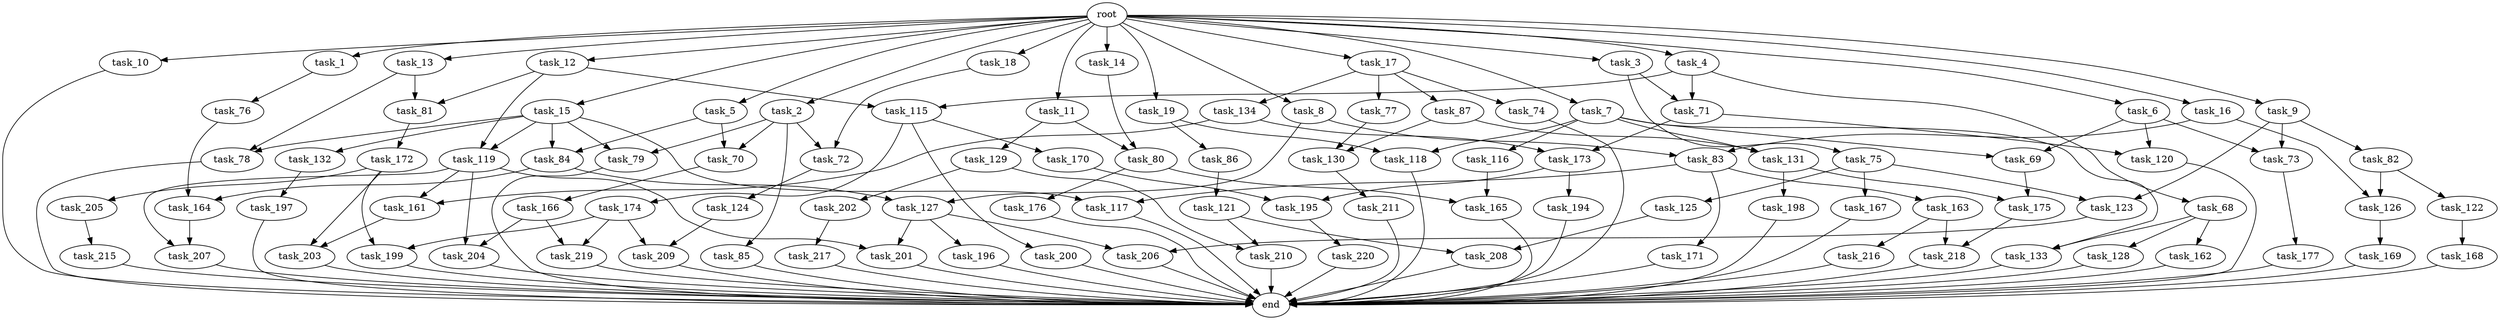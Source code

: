 digraph G {
  task_19 [size="10.240000"];
  task_177 [size="4209067950.080000"];
  task_171 [size="3092376453.120000"];
  task_207 [size="6356551598.080000"];
  task_15 [size="10.240000"];
  task_128 [size="343597383.680000"];
  task_1 [size="10.240000"];
  task_18 [size="10.240000"];
  task_195 [size="2920577761.280000"];
  task_176 [size="4209067950.080000"];
  task_79 [size="4982162063.360000"];
  task_209 [size="3435973836.800000"];
  task_210 [size="9105330667.520000"];
  task_16 [size="10.240000"];
  task_68 [size="343597383.680000"];
  task_162 [size="343597383.680000"];
  task_217 [size="773094113.280000"];
  task_74 [size="6957847019.520000"];
  task_219 [size="1717986918.400000"];
  task_220 [size="8589934592.000000"];
  task_83 [size="7730941132.800000"];
  task_72 [size="12799002542.080000"];
  task_84 [size="3865470566.400000"];
  task_11 [size="10.240000"];
  task_133 [size="1717986918.400000"];
  task_2 [size="10.240000"];
  task_10 [size="10.240000"];
  task_85 [size="4209067950.080000"];
  task_127 [size="7730941132.800000"];
  task_123 [size="7730941132.800000"];
  task_211 [size="6957847019.520000"];
  task_166 [size="3092376453.120000"];
  task_81 [size="3865470566.400000"];
  task_122 [size="1374389534.720000"];
  task_17 [size="10.240000"];
  task_174 [size="6957847019.520000"];
  task_199 [size="4552665333.760000"];
  task_218 [size="9363028705.280001"];
  task_203 [size="7301444403.200000"];
  task_172 [size="8589934592.000000"];
  task_13 [size="10.240000"];
  task_77 [size="6957847019.520000"];
  task_194 [size="773094113.280000"];
  task_197 [size="2147483648.000000"];
  task_167 [size="773094113.280000"];
  task_70 [size="7301444403.200000"];
  task_80 [size="6356551598.080000"];
  end [size="0.000000"];
  task_170 [size="6957847019.520000"];
  task_9 [size="10.240000"];
  task_78 [size="1546188226.560000"];
  task_165 [size="4982162063.360000"];
  task_163 [size="3092376453.120000"];
  task_86 [size="2147483648.000000"];
  task_202 [size="2147483648.000000"];
  task_69 [size="8332236554.240000"];
  task_118 [size="3521873182.720000"];
  task_196 [size="1374389534.720000"];
  task_201 [size="3521873182.720000"];
  task_198 [size="4209067950.080000"];
  task_168 [size="4209067950.080000"];
  task_206 [size="4466765987.840000"];
  task_12 [size="10.240000"];
  task_121 [size="4209067950.080000"];
  task_129 [size="2147483648.000000"];
  task_82 [size="6957847019.520000"];
  task_3 [size="10.240000"];
  task_126 [size="8332236554.240000"];
  task_216 [size="773094113.280000"];
  task_169 [size="773094113.280000"];
  task_5 [size="10.240000"];
  task_76 [size="6957847019.520000"];
  task_115 [size="3435973836.800000"];
  task_8 [size="10.240000"];
  task_161 [size="3521873182.720000"];
  task_73 [size="13915694039.040001"];
  task_14 [size="10.240000"];
  task_116 [size="1374389534.720000"];
  task_4 [size="10.240000"];
  task_119 [size="3865470566.400000"];
  task_164 [size="13915694039.040001"];
  task_200 [size="6957847019.520000"];
  task_175 [size="8418135900.160000"];
  task_87 [size="6957847019.520000"];
  root [size="0.000000"];
  task_120 [size="13915694039.040001"];
  task_125 [size="773094113.280000"];
  task_6 [size="10.240000"];
  task_215 [size="1374389534.720000"];
  task_208 [size="11166914969.600000"];
  task_130 [size="5841155522.560000"];
  task_124 [size="6957847019.520000"];
  task_117 [size="3865470566.400000"];
  task_173 [size="8332236554.240000"];
  task_132 [size="773094113.280000"];
  task_205 [size="4209067950.080000"];
  task_204 [size="3521873182.720000"];
  task_75 [size="6957847019.520000"];
  task_131 [size="6871947673.600000"];
  task_7 [size="10.240000"];
  task_71 [size="7301444403.200000"];
  task_134 [size="6957847019.520000"];

  task_19 -> task_118 [size="209715200.000000"];
  task_19 -> task_86 [size="209715200.000000"];
  task_177 -> end [size="1.000000"];
  task_171 -> end [size="1.000000"];
  task_207 -> end [size="1.000000"];
  task_15 -> task_79 [size="75497472.000000"];
  task_15 -> task_84 [size="75497472.000000"];
  task_15 -> task_132 [size="75497472.000000"];
  task_15 -> task_78 [size="75497472.000000"];
  task_15 -> task_119 [size="75497472.000000"];
  task_15 -> task_117 [size="75497472.000000"];
  task_128 -> end [size="1.000000"];
  task_1 -> task_76 [size="679477248.000000"];
  task_18 -> task_72 [size="838860800.000000"];
  task_195 -> task_220 [size="838860800.000000"];
  task_176 -> end [size="1.000000"];
  task_79 -> end [size="1.000000"];
  task_209 -> end [size="1.000000"];
  task_210 -> end [size="1.000000"];
  task_16 -> task_83 [size="679477248.000000"];
  task_16 -> task_126 [size="679477248.000000"];
  task_68 -> task_162 [size="33554432.000000"];
  task_68 -> task_128 [size="33554432.000000"];
  task_68 -> task_133 [size="33554432.000000"];
  task_162 -> end [size="1.000000"];
  task_217 -> end [size="1.000000"];
  task_74 -> end [size="1.000000"];
  task_219 -> end [size="1.000000"];
  task_220 -> end [size="1.000000"];
  task_83 -> task_171 [size="301989888.000000"];
  task_83 -> task_163 [size="301989888.000000"];
  task_83 -> task_117 [size="301989888.000000"];
  task_72 -> task_124 [size="679477248.000000"];
  task_84 -> task_127 [size="679477248.000000"];
  task_84 -> task_164 [size="679477248.000000"];
  task_11 -> task_80 [size="209715200.000000"];
  task_11 -> task_129 [size="209715200.000000"];
  task_133 -> end [size="1.000000"];
  task_2 -> task_85 [size="411041792.000000"];
  task_2 -> task_72 [size="411041792.000000"];
  task_2 -> task_70 [size="411041792.000000"];
  task_2 -> task_79 [size="411041792.000000"];
  task_10 -> end [size="1.000000"];
  task_85 -> end [size="1.000000"];
  task_127 -> task_196 [size="134217728.000000"];
  task_127 -> task_201 [size="134217728.000000"];
  task_127 -> task_206 [size="134217728.000000"];
  task_123 -> task_206 [size="301989888.000000"];
  task_211 -> end [size="1.000000"];
  task_166 -> task_204 [size="134217728.000000"];
  task_166 -> task_219 [size="134217728.000000"];
  task_81 -> task_172 [size="838860800.000000"];
  task_122 -> task_168 [size="411041792.000000"];
  task_17 -> task_134 [size="679477248.000000"];
  task_17 -> task_74 [size="679477248.000000"];
  task_17 -> task_77 [size="679477248.000000"];
  task_17 -> task_87 [size="679477248.000000"];
  task_174 -> task_199 [size="33554432.000000"];
  task_174 -> task_209 [size="33554432.000000"];
  task_174 -> task_219 [size="33554432.000000"];
  task_199 -> end [size="1.000000"];
  task_218 -> end [size="1.000000"];
  task_203 -> end [size="1.000000"];
  task_172 -> task_199 [size="411041792.000000"];
  task_172 -> task_203 [size="411041792.000000"];
  task_172 -> task_205 [size="411041792.000000"];
  task_13 -> task_78 [size="75497472.000000"];
  task_13 -> task_81 [size="75497472.000000"];
  task_77 -> task_130 [size="33554432.000000"];
  task_194 -> end [size="1.000000"];
  task_197 -> end [size="1.000000"];
  task_167 -> end [size="1.000000"];
  task_70 -> task_166 [size="301989888.000000"];
  task_80 -> task_176 [size="411041792.000000"];
  task_80 -> task_165 [size="411041792.000000"];
  task_170 -> task_195 [size="209715200.000000"];
  task_9 -> task_73 [size="679477248.000000"];
  task_9 -> task_82 [size="679477248.000000"];
  task_9 -> task_123 [size="679477248.000000"];
  task_78 -> end [size="1.000000"];
  task_165 -> end [size="1.000000"];
  task_163 -> task_218 [size="75497472.000000"];
  task_163 -> task_216 [size="75497472.000000"];
  task_86 -> task_121 [size="411041792.000000"];
  task_202 -> task_217 [size="75497472.000000"];
  task_69 -> task_175 [size="411041792.000000"];
  task_118 -> end [size="1.000000"];
  task_196 -> end [size="1.000000"];
  task_201 -> end [size="1.000000"];
  task_198 -> end [size="1.000000"];
  task_168 -> end [size="1.000000"];
  task_206 -> end [size="1.000000"];
  task_12 -> task_81 [size="301989888.000000"];
  task_12 -> task_119 [size="301989888.000000"];
  task_12 -> task_115 [size="301989888.000000"];
  task_121 -> task_208 [size="679477248.000000"];
  task_121 -> task_210 [size="679477248.000000"];
  task_129 -> task_202 [size="209715200.000000"];
  task_129 -> task_210 [size="209715200.000000"];
  task_82 -> task_126 [size="134217728.000000"];
  task_82 -> task_122 [size="134217728.000000"];
  task_3 -> task_71 [size="679477248.000000"];
  task_3 -> task_75 [size="679477248.000000"];
  task_126 -> task_169 [size="75497472.000000"];
  task_216 -> end [size="1.000000"];
  task_169 -> end [size="1.000000"];
  task_5 -> task_84 [size="301989888.000000"];
  task_5 -> task_70 [size="301989888.000000"];
  task_76 -> task_164 [size="679477248.000000"];
  task_115 -> task_170 [size="679477248.000000"];
  task_115 -> task_200 [size="679477248.000000"];
  task_115 -> task_174 [size="679477248.000000"];
  task_8 -> task_83 [size="75497472.000000"];
  task_8 -> task_127 [size="75497472.000000"];
  task_161 -> task_203 [size="301989888.000000"];
  task_73 -> task_177 [size="411041792.000000"];
  task_14 -> task_80 [size="411041792.000000"];
  task_116 -> task_165 [size="75497472.000000"];
  task_4 -> task_71 [size="33554432.000000"];
  task_4 -> task_115 [size="33554432.000000"];
  task_4 -> task_68 [size="33554432.000000"];
  task_119 -> task_161 [size="209715200.000000"];
  task_119 -> task_204 [size="209715200.000000"];
  task_119 -> task_201 [size="209715200.000000"];
  task_119 -> task_207 [size="209715200.000000"];
  task_164 -> task_207 [size="411041792.000000"];
  task_200 -> end [size="1.000000"];
  task_175 -> task_218 [size="838860800.000000"];
  task_87 -> task_131 [size="536870912.000000"];
  task_87 -> task_130 [size="536870912.000000"];
  root -> task_8 [size="1.000000"];
  root -> task_19 [size="1.000000"];
  root -> task_16 [size="1.000000"];
  root -> task_14 [size="1.000000"];
  root -> task_6 [size="1.000000"];
  root -> task_4 [size="1.000000"];
  root -> task_5 [size="1.000000"];
  root -> task_1 [size="1.000000"];
  root -> task_10 [size="1.000000"];
  root -> task_13 [size="1.000000"];
  root -> task_15 [size="1.000000"];
  root -> task_9 [size="1.000000"];
  root -> task_3 [size="1.000000"];
  root -> task_12 [size="1.000000"];
  root -> task_11 [size="1.000000"];
  root -> task_2 [size="1.000000"];
  root -> task_18 [size="1.000000"];
  root -> task_7 [size="1.000000"];
  root -> task_17 [size="1.000000"];
  task_120 -> end [size="1.000000"];
  task_125 -> task_208 [size="411041792.000000"];
  task_6 -> task_120 [size="679477248.000000"];
  task_6 -> task_69 [size="679477248.000000"];
  task_6 -> task_73 [size="679477248.000000"];
  task_215 -> end [size="1.000000"];
  task_208 -> end [size="1.000000"];
  task_130 -> task_211 [size="679477248.000000"];
  task_124 -> task_209 [size="301989888.000000"];
  task_117 -> end [size="1.000000"];
  task_173 -> task_194 [size="75497472.000000"];
  task_173 -> task_195 [size="75497472.000000"];
  task_132 -> task_197 [size="209715200.000000"];
  task_205 -> task_215 [size="134217728.000000"];
  task_204 -> end [size="1.000000"];
  task_75 -> task_125 [size="75497472.000000"];
  task_75 -> task_167 [size="75497472.000000"];
  task_75 -> task_123 [size="75497472.000000"];
  task_131 -> task_198 [size="411041792.000000"];
  task_131 -> task_175 [size="411041792.000000"];
  task_7 -> task_69 [size="134217728.000000"];
  task_7 -> task_118 [size="134217728.000000"];
  task_7 -> task_133 [size="134217728.000000"];
  task_7 -> task_131 [size="134217728.000000"];
  task_7 -> task_116 [size="134217728.000000"];
  task_71 -> task_120 [size="679477248.000000"];
  task_71 -> task_173 [size="679477248.000000"];
  task_134 -> task_161 [size="134217728.000000"];
  task_134 -> task_173 [size="134217728.000000"];
}
